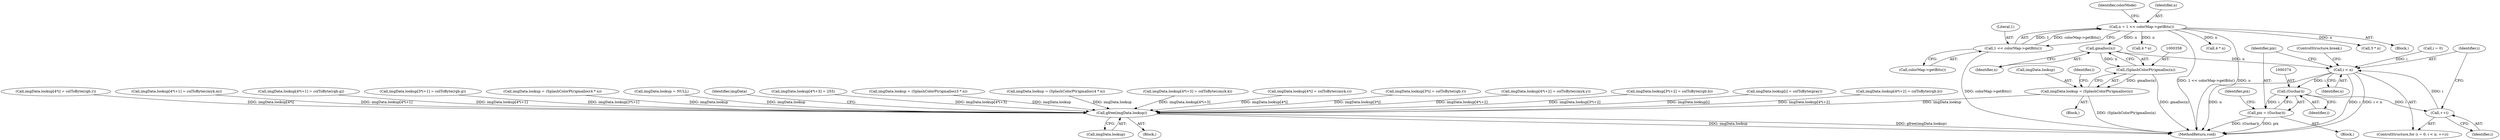 digraph "0_poppler_7b2d314a61fd0e12f47c62996cb49ec0d1ba747a_12@API" {
"1000359" [label="(Call,gmalloc(n))"];
"1000343" [label="(Call,n = 1 << colorMap->getBits())"];
"1000345" [label="(Call,1 << colorMap->getBits())"];
"1000357" [label="(Call,(SplashColorPtr)gmalloc(n))"];
"1000353" [label="(Call,imgData.lookup = (SplashColorPtr)gmalloc(n))"];
"1000657" [label="(Call,gfree(imgData.lookup))"];
"1000365" [label="(Call,i < n)"];
"1000373" [label="(Call,(Guchar)i)"];
"1000368" [label="(Call,++i)"];
"1000371" [label="(Call,pix = (Guchar)i)"];
"1000658" [label="(Call,imgData.lookup)"];
"1000370" [label="(Block,)"];
"1000349" [label="(Identifier,colorMode)"];
"1000464" [label="(Call,imgData.lookup = (SplashColorPtr)gmalloc(4 * n))"];
"1000345" [label="(Call,1 << colorMap->getBits())"];
"1000617" [label="(Call,imgData.lookup[4*i+3] = colToByte(cmyk.k))"];
"1000362" [label="(Call,i = 0)"];
"1000577" [label="(Call,imgData.lookup[4*i] = colToByte(cmyk.c))"];
"1000422" [label="(Call,imgData.lookup[3*i] = colToByte(rgb.r))"];
"1000367" [label="(Identifier,n)"];
"1000603" [label="(Call,imgData.lookup[4*i+2] = colToByte(cmyk.y))"];
"1000360" [label="(Identifier,n)"];
"1000366" [label="(Identifier,i)"];
"1000372" [label="(Identifier,pix)"];
"1000371" [label="(Call,pix = (Guchar)i)"];
"1000448" [label="(Call,imgData.lookup[3*i+2] = colToByte(rgb.b))"];
"1000381" [label="(Call,imgData.lookup[i] = colToByte(gray))"];
"1000373" [label="(Call,(Guchar)i)"];
"1000111" [label="(Block,)"];
"1000520" [label="(Call,imgData.lookup[4*i+2] = colToByte(rgb.b))"];
"1000471" [label="(Call,4 * n)"];
"1000359" [label="(Call,gmalloc(n))"];
"1000353" [label="(Call,imgData.lookup = (SplashColorPtr)gmalloc(n))"];
"1000494" [label="(Call,imgData.lookup[4*i] = colToByte(rgb.r))"];
"1000589" [label="(Call,imgData.lookup[4*i+1] = colToByte(cmyk.m))"];
"1000354" [label="(Call,imgData.lookup)"];
"1000346" [label="(Literal,1)"];
"1000375" [label="(Identifier,i)"];
"1000554" [label="(Call,4 * n)"];
"1000344" [label="(Identifier,n)"];
"1000506" [label="(Call,imgData.lookup[4*i+1] = colToByte(rgb.g))"];
"1000389" [label="(ControlStructure,break;)"];
"1000347" [label="(Call,colorMap->getBits())"];
"1000665" [label="(MethodReturn,void)"];
"1000350" [label="(Block,)"];
"1000399" [label="(Call,3 * n)"];
"1000434" [label="(Call,imgData.lookup[3*i+1] = colToByte(rgb.g))"];
"1000365" [label="(Call,i < n)"];
"1000368" [label="(Call,++i)"];
"1000547" [label="(Call,imgData.lookup = (SplashColorPtr)gmalloc(4 * n))"];
"1000343" [label="(Call,n = 1 << colorMap->getBits())"];
"1000357" [label="(Call,(SplashColorPtr)gmalloc(n))"];
"1000657" [label="(Call,gfree(imgData.lookup))"];
"1000333" [label="(Call,imgData.lookup = NULL)"];
"1000361" [label="(ControlStructure,for (i = 0; i < n; ++i))"];
"1000662" [label="(Identifier,imgData)"];
"1000363" [label="(Identifier,i)"];
"1000534" [label="(Call,imgData.lookup[4*i+3] = 255)"];
"1000342" [label="(Block,)"];
"1000378" [label="(Identifier,pix)"];
"1000392" [label="(Call,imgData.lookup = (SplashColorPtr)gmalloc(3 * n))"];
"1000369" [label="(Identifier,i)"];
"1000359" -> "1000357"  [label="AST: "];
"1000359" -> "1000360"  [label="CFG: "];
"1000360" -> "1000359"  [label="AST: "];
"1000357" -> "1000359"  [label="CFG: "];
"1000359" -> "1000357"  [label="DDG: n"];
"1000343" -> "1000359"  [label="DDG: n"];
"1000359" -> "1000365"  [label="DDG: n"];
"1000343" -> "1000342"  [label="AST: "];
"1000343" -> "1000345"  [label="CFG: "];
"1000344" -> "1000343"  [label="AST: "];
"1000345" -> "1000343"  [label="AST: "];
"1000349" -> "1000343"  [label="CFG: "];
"1000343" -> "1000665"  [label="DDG: n"];
"1000343" -> "1000665"  [label="DDG: 1 << colorMap->getBits()"];
"1000345" -> "1000343"  [label="DDG: 1"];
"1000345" -> "1000343"  [label="DDG: colorMap->getBits()"];
"1000343" -> "1000399"  [label="DDG: n"];
"1000343" -> "1000471"  [label="DDG: n"];
"1000343" -> "1000554"  [label="DDG: n"];
"1000345" -> "1000347"  [label="CFG: "];
"1000346" -> "1000345"  [label="AST: "];
"1000347" -> "1000345"  [label="AST: "];
"1000345" -> "1000665"  [label="DDG: colorMap->getBits()"];
"1000357" -> "1000353"  [label="AST: "];
"1000358" -> "1000357"  [label="AST: "];
"1000353" -> "1000357"  [label="CFG: "];
"1000357" -> "1000665"  [label="DDG: gmalloc(n)"];
"1000357" -> "1000353"  [label="DDG: gmalloc(n)"];
"1000353" -> "1000350"  [label="AST: "];
"1000354" -> "1000353"  [label="AST: "];
"1000363" -> "1000353"  [label="CFG: "];
"1000353" -> "1000665"  [label="DDG: (SplashColorPtr)gmalloc(n)"];
"1000353" -> "1000657"  [label="DDG: imgData.lookup"];
"1000657" -> "1000111"  [label="AST: "];
"1000657" -> "1000658"  [label="CFG: "];
"1000658" -> "1000657"  [label="AST: "];
"1000662" -> "1000657"  [label="CFG: "];
"1000657" -> "1000665"  [label="DDG: imgData.lookup"];
"1000657" -> "1000665"  [label="DDG: gfree(imgData.lookup)"];
"1000464" -> "1000657"  [label="DDG: imgData.lookup"];
"1000506" -> "1000657"  [label="DDG: imgData.lookup[4*i+1]"];
"1000392" -> "1000657"  [label="DDG: imgData.lookup"];
"1000422" -> "1000657"  [label="DDG: imgData.lookup[3*i]"];
"1000494" -> "1000657"  [label="DDG: imgData.lookup[4*i]"];
"1000577" -> "1000657"  [label="DDG: imgData.lookup[4*i]"];
"1000520" -> "1000657"  [label="DDG: imgData.lookup[4*i+2]"];
"1000434" -> "1000657"  [label="DDG: imgData.lookup[3*i+1]"];
"1000381" -> "1000657"  [label="DDG: imgData.lookup[i]"];
"1000333" -> "1000657"  [label="DDG: imgData.lookup"];
"1000547" -> "1000657"  [label="DDG: imgData.lookup"];
"1000617" -> "1000657"  [label="DDG: imgData.lookup[4*i+3]"];
"1000589" -> "1000657"  [label="DDG: imgData.lookup[4*i+1]"];
"1000448" -> "1000657"  [label="DDG: imgData.lookup[3*i+2]"];
"1000603" -> "1000657"  [label="DDG: imgData.lookup[4*i+2]"];
"1000534" -> "1000657"  [label="DDG: imgData.lookup[4*i+3]"];
"1000365" -> "1000361"  [label="AST: "];
"1000365" -> "1000367"  [label="CFG: "];
"1000366" -> "1000365"  [label="AST: "];
"1000367" -> "1000365"  [label="AST: "];
"1000372" -> "1000365"  [label="CFG: "];
"1000389" -> "1000365"  [label="CFG: "];
"1000365" -> "1000665"  [label="DDG: i < n"];
"1000365" -> "1000665"  [label="DDG: n"];
"1000365" -> "1000665"  [label="DDG: i"];
"1000368" -> "1000365"  [label="DDG: i"];
"1000362" -> "1000365"  [label="DDG: i"];
"1000365" -> "1000373"  [label="DDG: i"];
"1000373" -> "1000371"  [label="AST: "];
"1000373" -> "1000375"  [label="CFG: "];
"1000374" -> "1000373"  [label="AST: "];
"1000375" -> "1000373"  [label="AST: "];
"1000371" -> "1000373"  [label="CFG: "];
"1000373" -> "1000368"  [label="DDG: i"];
"1000373" -> "1000371"  [label="DDG: i"];
"1000368" -> "1000361"  [label="AST: "];
"1000368" -> "1000369"  [label="CFG: "];
"1000369" -> "1000368"  [label="AST: "];
"1000366" -> "1000368"  [label="CFG: "];
"1000371" -> "1000370"  [label="AST: "];
"1000372" -> "1000371"  [label="AST: "];
"1000378" -> "1000371"  [label="CFG: "];
"1000371" -> "1000665"  [label="DDG: (Guchar)i"];
"1000371" -> "1000665"  [label="DDG: pix"];
}
